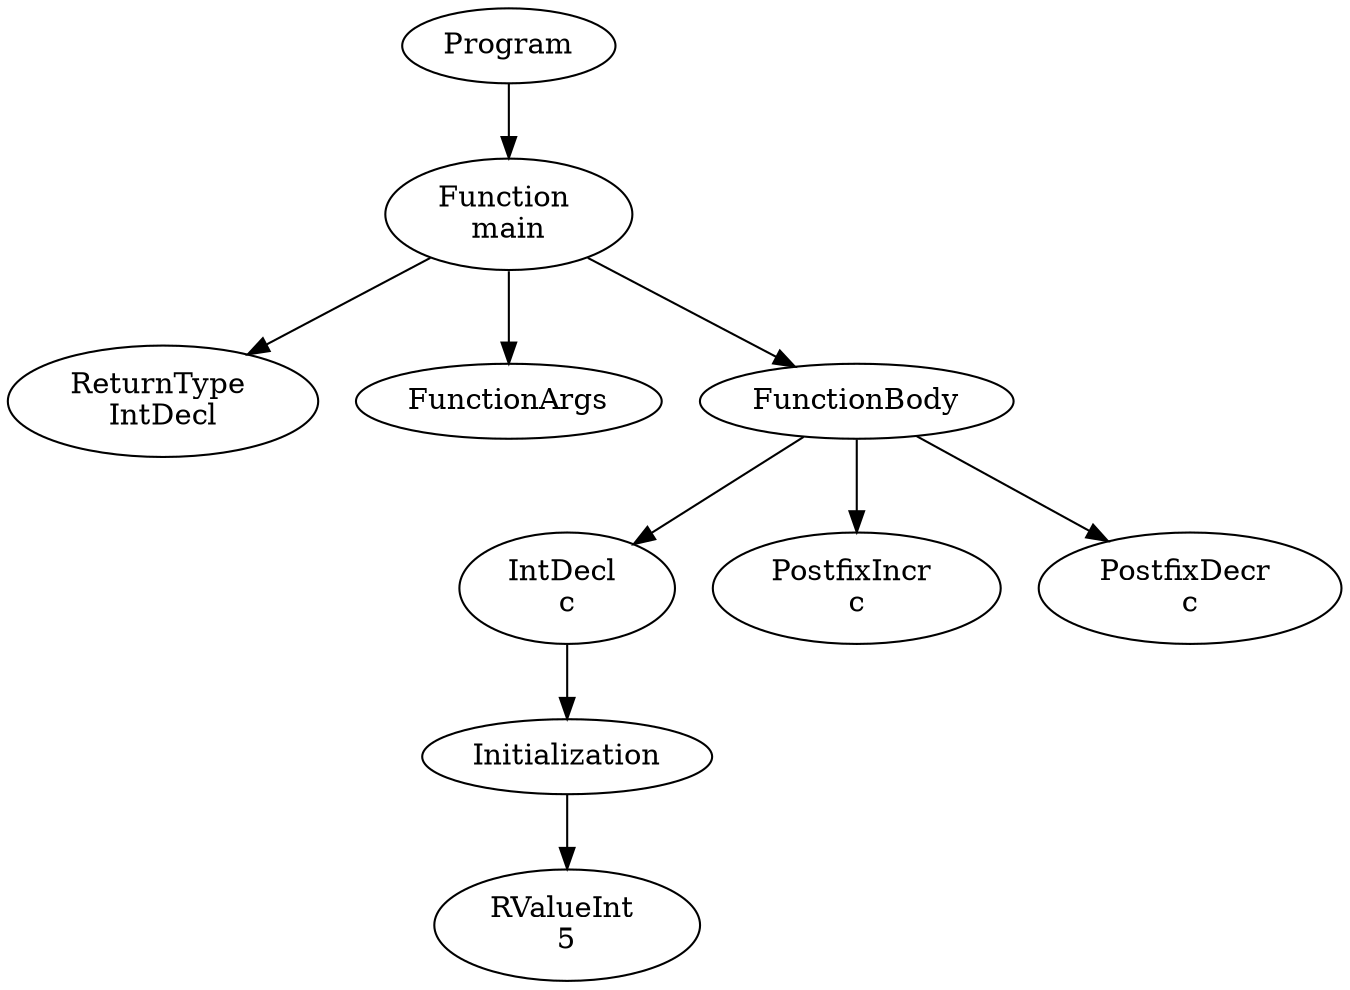 digraph AST {
1 [label="Program"];
2 [label="Function \nmain"];
3 [label="ReturnType \nIntDecl"];
4 [label="FunctionArgs"];
5 [label="FunctionBody"];
6 [label="IntDecl \nc"];
7 [label="Initialization"];
8 [label="RValueInt \n5"];
7 -> 8;
6 -> 7;
9 [label="PostfixIncr \nc"];
10 [label="PostfixDecr \nc"];
5 -> 6;
5 -> 9;
5 -> 10;
2 -> 3;
2 -> 4;
2 -> 5;
1 -> 2;
}